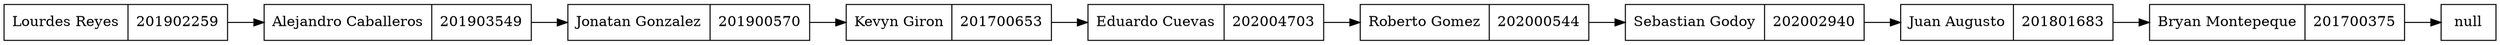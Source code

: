 digraph cola{
rankdir=LR;
node[shape = record];
nodonull2[label="null"];
nodo0[label="{Lourdes Reyes|201902259 }"];
nodo1[label="{Alejandro Caballeros|201903549 }"];
nodo2[label="{Jonatan Gonzalez|201900570 }"];
nodo3[label="{Kevyn Giron|201700653 }"];
nodo4[label="{Eduardo Cuevas|202004703 }"];
nodo5[label="{Roberto Gomez|202000544 }"];
nodo6[label="{Sebastian Godoy|202002940 }"];
nodo7[label="{Juan Augusto|201801683 }"];
nodo8[label="{Bryan Montepeque|201700375 }"];
nodo0->nodo1;
nodo1->nodo2;
nodo2->nodo3;
nodo3->nodo4;
nodo4->nodo5;
nodo5->nodo6;
nodo6->nodo7;
nodo7->nodo8;
nodo8->nodonull2;
}